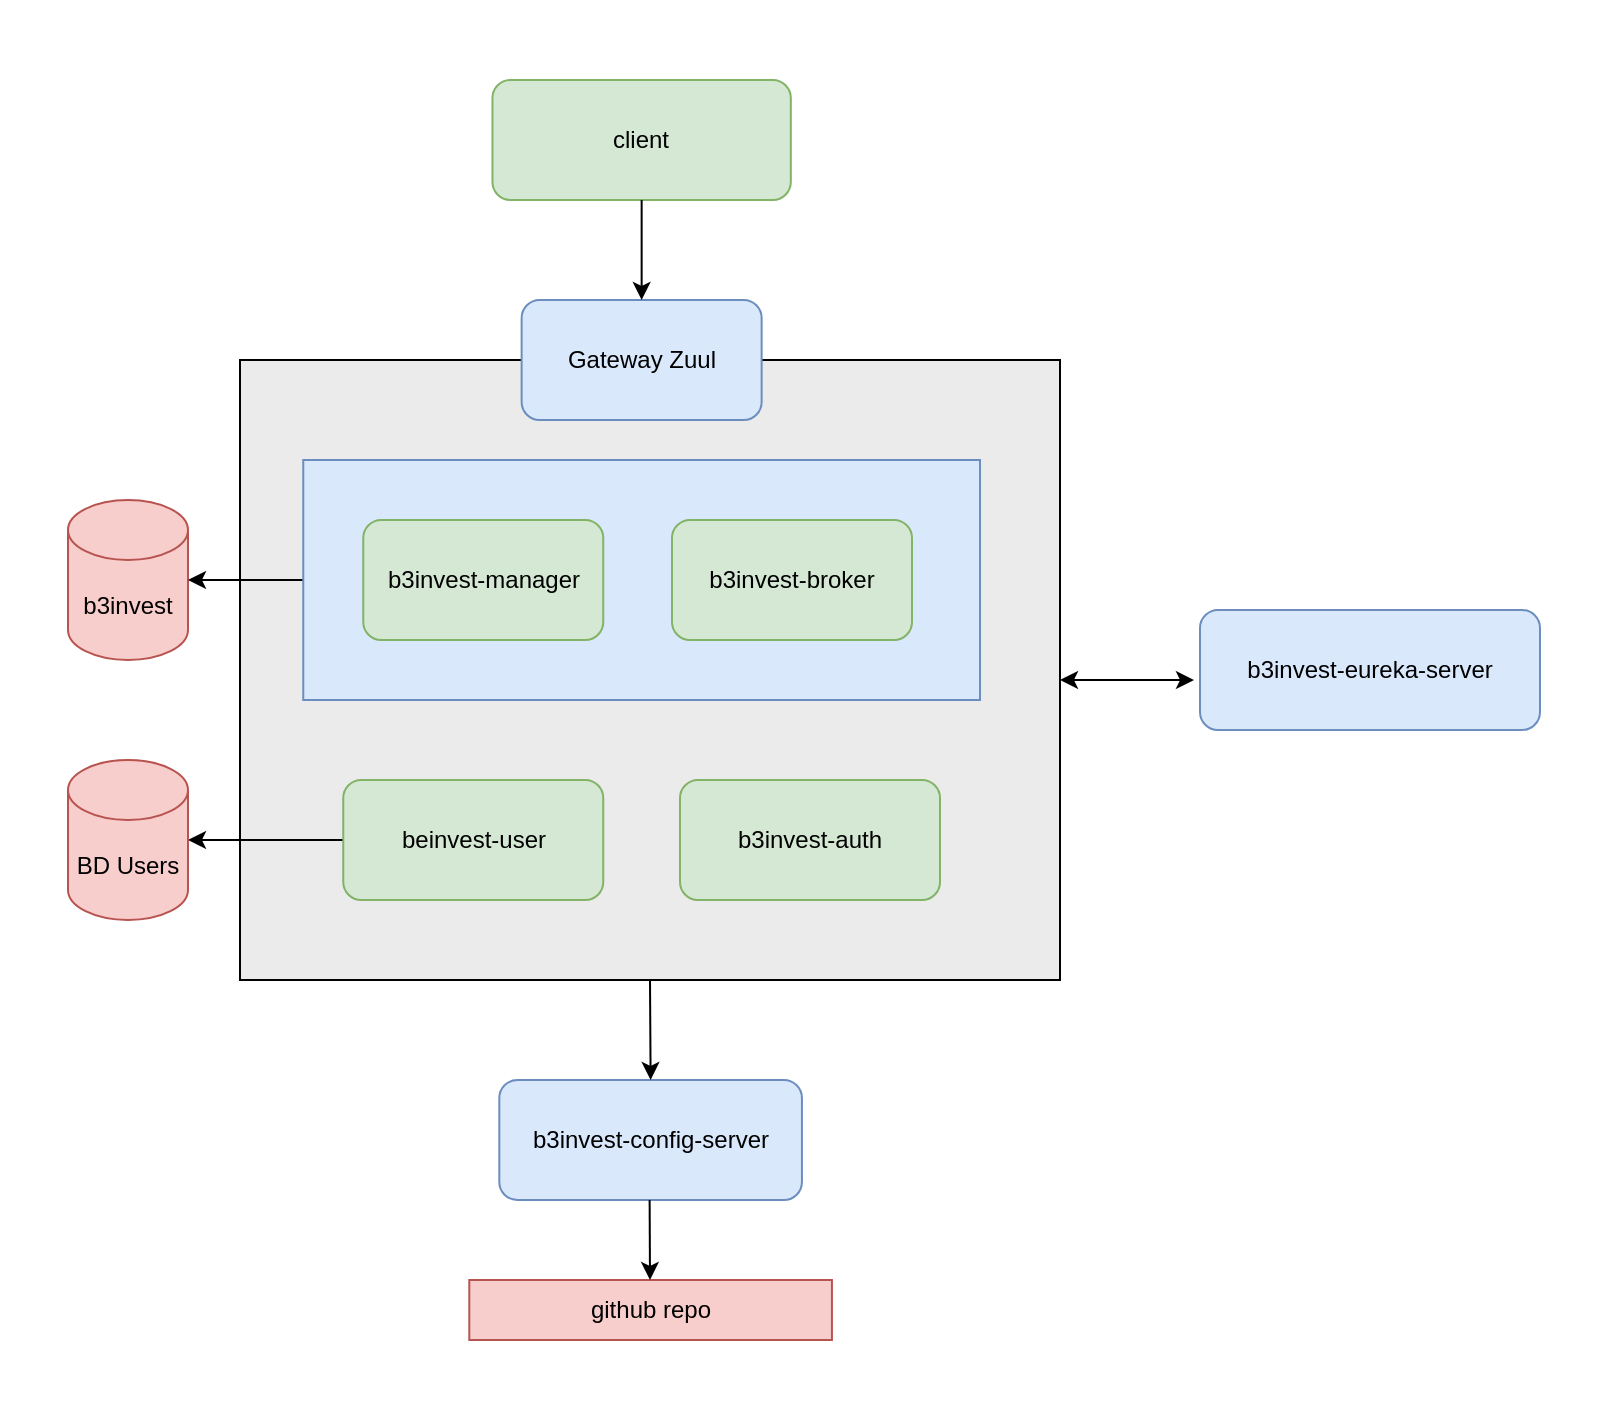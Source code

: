 <mxfile version="14.1.8" type="github">
  <diagram id="gysndAL5JzD7huchGwsF" name="Page-1">
    <mxGraphModel dx="1422" dy="1931" grid="1" gridSize="10" guides="1" tooltips="1" connect="1" arrows="1" fold="1" page="1" pageScale="1" pageWidth="827" pageHeight="1169" math="0" shadow="0">
      <root>
        <mxCell id="0" />
        <mxCell id="1" parent="0" />
        <mxCell id="0yhmoJVLTgm7sF__noPR-48" value="" style="whiteSpace=wrap;html=1;strokeWidth=3;strokeColor=none;" parent="1" vertex="1">
          <mxGeometry x="14" y="-1150" width="800" height="710" as="geometry" />
        </mxCell>
        <mxCell id="0yhmoJVLTgm7sF__noPR-11" value="" style="whiteSpace=wrap;html=1;fillColor=#EBEBEB;" parent="1" vertex="1">
          <mxGeometry x="134" y="-970" width="410" height="310" as="geometry" />
        </mxCell>
        <mxCell id="0yhmoJVLTgm7sF__noPR-6" value="Gateway Zuul" style="rounded=1;whiteSpace=wrap;html=1;fillColor=#dae8fc;strokeColor=#6c8ebf;" parent="1" vertex="1">
          <mxGeometry x="274.82" y="-1000" width="120" height="60" as="geometry" />
        </mxCell>
        <mxCell id="0yhmoJVLTgm7sF__noPR-7" value="b3invest-auth" style="rounded=1;whiteSpace=wrap;html=1;fillColor=#d5e8d4;strokeColor=#82b366;" parent="1" vertex="1">
          <mxGeometry x="354" y="-760" width="130" height="60" as="geometry" />
        </mxCell>
        <mxCell id="0yhmoJVLTgm7sF__noPR-26" style="edgeStyle=orthogonalEdgeStyle;rounded=0;orthogonalLoop=1;jettySize=auto;html=1;exitX=0;exitY=0.5;exitDx=0;exitDy=0;entryX=1;entryY=0.5;entryDx=0;entryDy=0;entryPerimeter=0;" parent="1" source="0yhmoJVLTgm7sF__noPR-10" target="0yhmoJVLTgm7sF__noPR-15" edge="1">
          <mxGeometry relative="1" as="geometry" />
        </mxCell>
        <mxCell id="0yhmoJVLTgm7sF__noPR-10" value="beinvest-user" style="rounded=1;whiteSpace=wrap;html=1;fillColor=#d5e8d4;strokeColor=#82b366;" parent="1" vertex="1">
          <mxGeometry x="185.63" y="-760" width="130" height="60" as="geometry" />
        </mxCell>
        <mxCell id="0yhmoJVLTgm7sF__noPR-12" value="b3invest-config-server" style="rounded=1;whiteSpace=wrap;html=1;fillColor=#dae8fc;strokeColor=#6c8ebf;" parent="1" vertex="1">
          <mxGeometry x="263.65" y="-610" width="151.32" height="60" as="geometry" />
        </mxCell>
        <mxCell id="0yhmoJVLTgm7sF__noPR-13" value="github repo" style="rounded=0;whiteSpace=wrap;html=1;fillColor=#f8cecc;strokeColor=#b85450;" parent="1" vertex="1">
          <mxGeometry x="248.65" y="-510" width="181.32" height="30" as="geometry" />
        </mxCell>
        <mxCell id="0yhmoJVLTgm7sF__noPR-14" value="b3invest-eureka-server" style="rounded=1;whiteSpace=wrap;html=1;fillColor=#dae8fc;strokeColor=#6c8ebf;" parent="1" vertex="1">
          <mxGeometry x="614" y="-845" width="170" height="60" as="geometry" />
        </mxCell>
        <mxCell id="0yhmoJVLTgm7sF__noPR-15" value="BD Users" style="shape=cylinder3;whiteSpace=wrap;html=1;boundedLbl=1;backgroundOutline=1;size=15;fillColor=#f8cecc;strokeColor=#b85450;" parent="1" vertex="1">
          <mxGeometry x="48" y="-770" width="60" height="80" as="geometry" />
        </mxCell>
        <mxCell id="0yhmoJVLTgm7sF__noPR-16" value="b3invest" style="shape=cylinder3;whiteSpace=wrap;html=1;boundedLbl=1;backgroundOutline=1;size=15;fillColor=#f8cecc;strokeColor=#b85450;" parent="1" vertex="1">
          <mxGeometry x="48" y="-900" width="60" height="80" as="geometry" />
        </mxCell>
        <mxCell id="0yhmoJVLTgm7sF__noPR-27" style="edgeStyle=orthogonalEdgeStyle;rounded=0;orthogonalLoop=1;jettySize=auto;html=1;exitX=0;exitY=0.5;exitDx=0;exitDy=0;entryX=1;entryY=0.5;entryDx=0;entryDy=0;entryPerimeter=0;" parent="1" source="0yhmoJVLTgm7sF__noPR-18" target="0yhmoJVLTgm7sF__noPR-16" edge="1">
          <mxGeometry relative="1" as="geometry" />
        </mxCell>
        <mxCell id="0yhmoJVLTgm7sF__noPR-18" value="" style="whiteSpace=wrap;html=1;fillColor=#dae8fc;strokeColor=#6c8ebf;" parent="1" vertex="1">
          <mxGeometry x="165.63" y="-920" width="338.37" height="120" as="geometry" />
        </mxCell>
        <mxCell id="0yhmoJVLTgm7sF__noPR-19" value="b3invest-manager" style="rounded=1;whiteSpace=wrap;html=1;fillColor=#d5e8d4;strokeColor=#82b366;" parent="1" vertex="1">
          <mxGeometry x="195.63" y="-890" width="120" height="60" as="geometry" />
        </mxCell>
        <mxCell id="0yhmoJVLTgm7sF__noPR-20" value="b3invest-broker" style="rounded=1;whiteSpace=wrap;html=1;fillColor=#d5e8d4;strokeColor=#82b366;" parent="1" vertex="1">
          <mxGeometry x="350" y="-890" width="120" height="60" as="geometry" />
        </mxCell>
        <mxCell id="0yhmoJVLTgm7sF__noPR-36" value="" style="endArrow=classic;html=1;exitX=0.5;exitY=1;exitDx=0;exitDy=0;entryX=0.5;entryY=0;entryDx=0;entryDy=0;" parent="1" source="0yhmoJVLTgm7sF__noPR-11" target="0yhmoJVLTgm7sF__noPR-12" edge="1">
          <mxGeometry width="50" height="50" relative="1" as="geometry">
            <mxPoint x="328" y="-460" as="sourcePoint" />
            <mxPoint x="378" y="-510" as="targetPoint" />
          </mxGeometry>
        </mxCell>
        <mxCell id="0yhmoJVLTgm7sF__noPR-37" value="" style="endArrow=classic;html=1;exitX=0.5;exitY=1;exitDx=0;exitDy=0;" parent="1" edge="1">
          <mxGeometry width="50" height="50" relative="1" as="geometry">
            <mxPoint x="338.815" y="-550" as="sourcePoint" />
            <mxPoint x="339" y="-510" as="targetPoint" />
          </mxGeometry>
        </mxCell>
        <mxCell id="0yhmoJVLTgm7sF__noPR-38" value="client" style="rounded=1;whiteSpace=wrap;html=1;fillColor=#d5e8d4;strokeColor=#82b366;" parent="1" vertex="1">
          <mxGeometry x="260.23" y="-1110" width="149.18" height="60" as="geometry" />
        </mxCell>
        <mxCell id="0yhmoJVLTgm7sF__noPR-39" value="" style="endArrow=classic;html=1;entryX=0.5;entryY=0;entryDx=0;entryDy=0;exitX=0.5;exitY=1;exitDx=0;exitDy=0;" parent="1" source="0yhmoJVLTgm7sF__noPR-38" target="0yhmoJVLTgm7sF__noPR-6" edge="1">
          <mxGeometry width="50" height="50" relative="1" as="geometry">
            <mxPoint x="359" y="-1051" as="sourcePoint" />
            <mxPoint x="444" y="-980" as="targetPoint" />
          </mxGeometry>
        </mxCell>
        <mxCell id="0yhmoJVLTgm7sF__noPR-51" value="" style="endArrow=classic;startArrow=classic;html=1;" parent="1" edge="1">
          <mxGeometry width="50" height="50" relative="1" as="geometry">
            <mxPoint x="544" y="-810" as="sourcePoint" />
            <mxPoint x="611" y="-810" as="targetPoint" />
          </mxGeometry>
        </mxCell>
      </root>
    </mxGraphModel>
  </diagram>
</mxfile>
